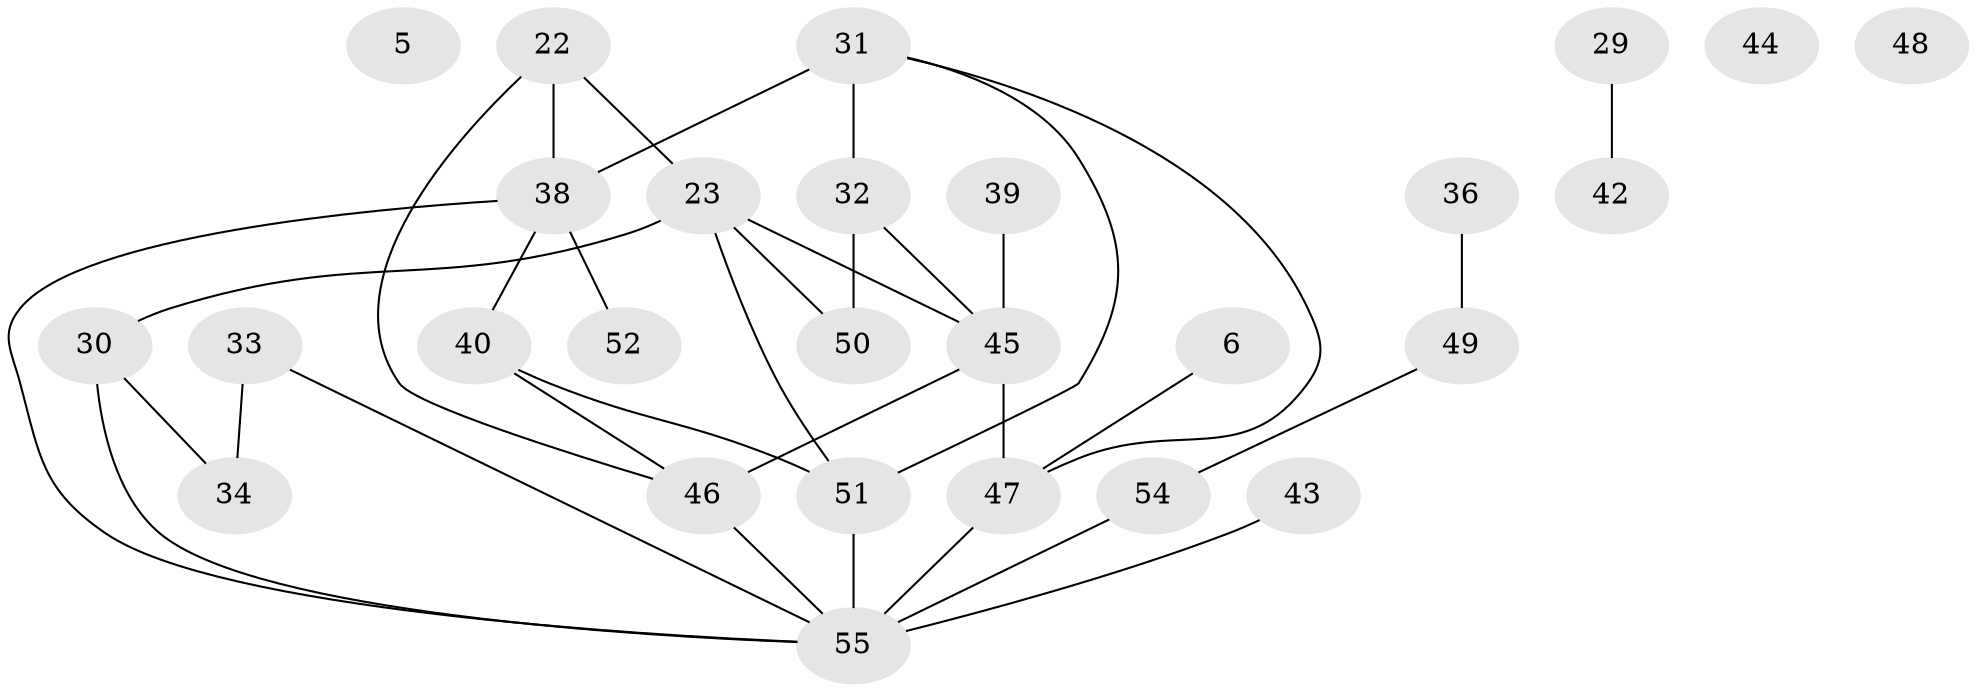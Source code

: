 // original degree distribution, {2: 0.21818181818181817, 4: 0.12727272727272726, 3: 0.23636363636363636, 0: 0.05454545454545454, 1: 0.21818181818181817, 6: 0.05454545454545454, 5: 0.09090909090909091}
// Generated by graph-tools (version 1.1) at 2025/39/03/09/25 04:39:09]
// undirected, 27 vertices, 34 edges
graph export_dot {
graph [start="1"]
  node [color=gray90,style=filled];
  5;
  6;
  22;
  23 [super="+18+20+8"];
  29;
  30 [super="+10"];
  31 [super="+12"];
  32 [super="+26"];
  33;
  34;
  36;
  38 [super="+21"];
  39;
  40 [super="+35"];
  42;
  43;
  44;
  45 [super="+13+37"];
  46 [super="+41"];
  47 [super="+2+28"];
  48;
  49 [super="+27"];
  50 [super="+19"];
  51 [super="+17"];
  52;
  54;
  55 [super="+53"];
  6 -- 47;
  22 -- 38;
  22 -- 46;
  22 -- 23;
  23 -- 50 [weight=3];
  23 -- 45;
  23 -- 30 [weight=2];
  23 -- 51;
  29 -- 42;
  30 -- 34;
  30 -- 55;
  31 -- 32;
  31 -- 38 [weight=2];
  31 -- 51;
  31 -- 47;
  32 -- 50;
  32 -- 45;
  33 -- 34;
  33 -- 55;
  36 -- 49;
  38 -- 52;
  38 -- 55;
  38 -- 40;
  39 -- 45;
  40 -- 51;
  40 -- 46;
  43 -- 55 [weight=2];
  45 -- 47 [weight=3];
  45 -- 46 [weight=2];
  46 -- 55 [weight=2];
  47 -- 55 [weight=2];
  49 -- 54;
  51 -- 55 [weight=2];
  54 -- 55;
}
